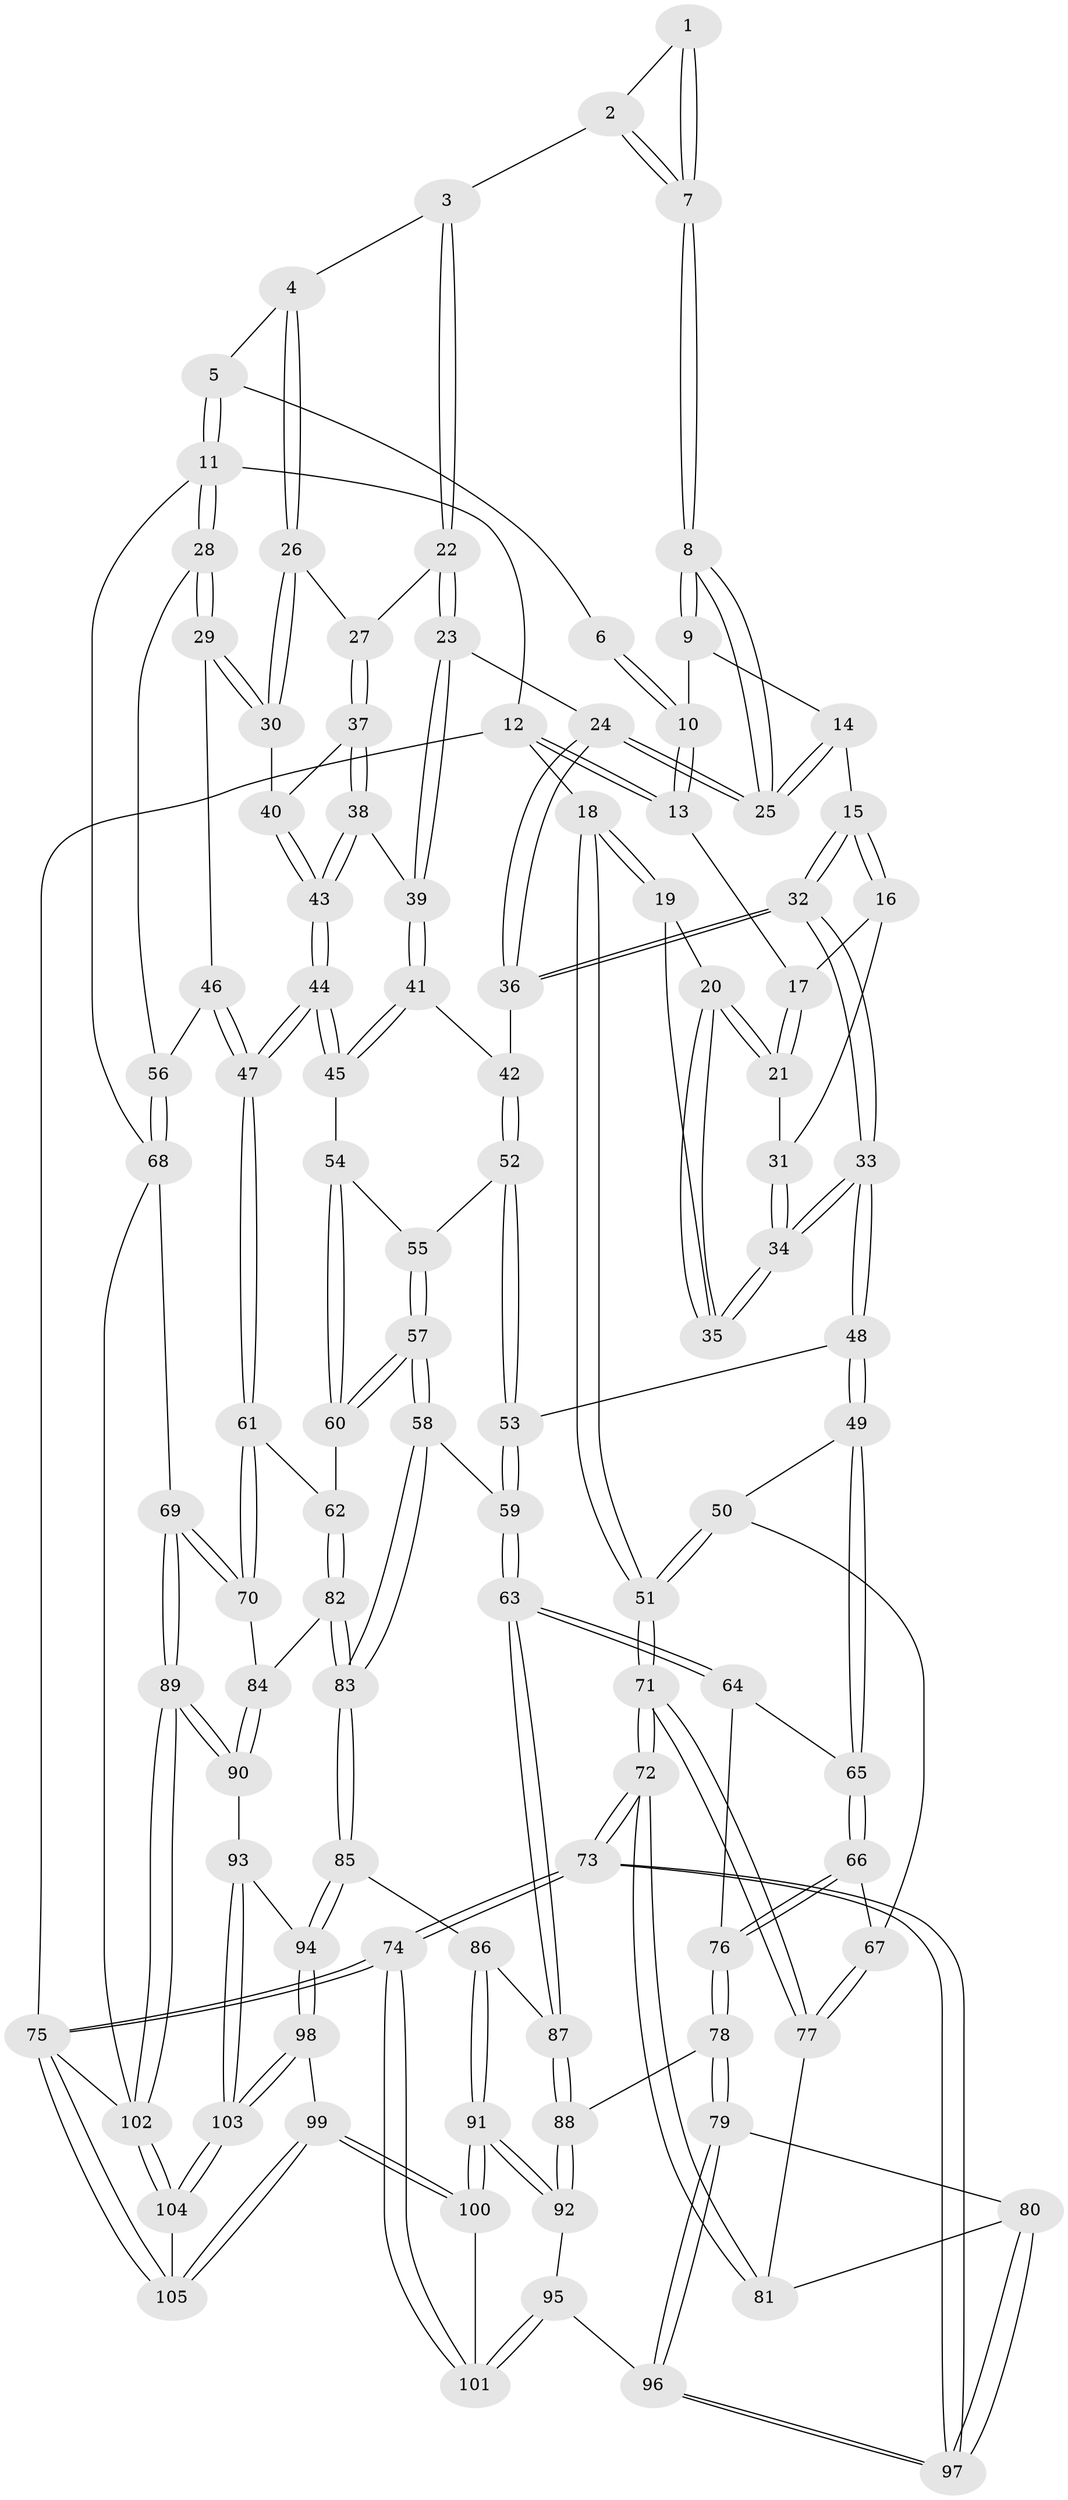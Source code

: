 // Generated by graph-tools (version 1.1) at 2025/51/03/09/25 03:51:11]
// undirected, 105 vertices, 259 edges
graph export_dot {
graph [start="1"]
  node [color=gray90,style=filled];
  1 [pos="+0.446339979161432+0.02910296517850926"];
  2 [pos="+0.5085662138920017+0.05106908793868752"];
  3 [pos="+0.5646692133682573+0.030789357148619252"];
  4 [pos="+0.6127704300442539+0"];
  5 [pos="+0.6234223188720951+0"];
  6 [pos="+0.4094480352972853+0"];
  7 [pos="+0.4267621777149957+0.10760828903564637"];
  8 [pos="+0.4195418697235416+0.11789585491909035"];
  9 [pos="+0.30603551162231496+0"];
  10 [pos="+0.23525811109740696+0"];
  11 [pos="+1+0"];
  12 [pos="+0+0"];
  13 [pos="+0.18999513997846493+0"];
  14 [pos="+0.31458136209510174+0.12153546810213708"];
  15 [pos="+0.292810629474618+0.13683613988424798"];
  16 [pos="+0.25714310303620597+0.11269701979434404"];
  17 [pos="+0.18655277053924899+0"];
  18 [pos="+0+0.20468716537482887"];
  19 [pos="+0+0.1761341746037492"];
  20 [pos="+0.14912783057857737+0.09159220197379515"];
  21 [pos="+0.1497094349975912+0.09024204301515773"];
  22 [pos="+0.5106200841191493+0.12798374871404078"];
  23 [pos="+0.4401300379026295+0.14189006940068866"];
  24 [pos="+0.42220567733341935+0.14218152451903185"];
  25 [pos="+0.4191385596671199+0.13517478614409867"];
  26 [pos="+0.6266991832231548+0.025569169769827507"];
  27 [pos="+0.5489106105140417+0.15751016714672011"];
  28 [pos="+1+0"];
  29 [pos="+0.7192169527868688+0.15560019465731478"];
  30 [pos="+0.6992484372477898+0.1458440201042697"];
  31 [pos="+0.22797666385322413+0.12955824600472077"];
  32 [pos="+0.2583180602780164+0.3099629479802106"];
  33 [pos="+0.25073570720529337+0.3173896721105421"];
  34 [pos="+0.21068477490617446+0.25945897243922816"];
  35 [pos="+0.176504038880336+0.22405376949834832"];
  36 [pos="+0.4070633428669078+0.2284516792095089"];
  37 [pos="+0.5653204904531199+0.19676236587949233"];
  38 [pos="+0.5642985411751265+0.19824766779669556"];
  39 [pos="+0.552050166993537+0.2061466969774896"];
  40 [pos="+0.6601933954725709+0.16782812121702945"];
  41 [pos="+0.5000338593127274+0.26213539486352716"];
  42 [pos="+0.43596709456935934+0.2446698352274392"];
  43 [pos="+0.6107536888452031+0.2827560075820814"];
  44 [pos="+0.6240335764830056+0.40314269961934546"];
  45 [pos="+0.5729854708828529+0.3840265456725089"];
  46 [pos="+0.7701822522749474+0.2937515673412478"];
  47 [pos="+0.667675174581927+0.4330356499599702"];
  48 [pos="+0.2428695293480792+0.3524299826713611"];
  49 [pos="+0.17636890374332623+0.38806366761345"];
  50 [pos="+0.12361506214067144+0.3810559438954771"];
  51 [pos="+0+0.2868470985638682"];
  52 [pos="+0.45007877538885604+0.40145826294003156"];
  53 [pos="+0.2567054383987908+0.36440203510749675"];
  54 [pos="+0.45626096670019084+0.4032482660238764"];
  55 [pos="+0.4538270074180249+0.40323358828816147"];
  56 [pos="+1+0.2751864246453701"];
  57 [pos="+0.40041353079058367+0.5570423335449496"];
  58 [pos="+0.37119624790845546+0.5744470389735963"];
  59 [pos="+0.3542210260678331+0.5703175264309491"];
  60 [pos="+0.49032805380098476+0.5416045592317883"];
  61 [pos="+0.6793976289163404+0.4881786365267556"];
  62 [pos="+0.560629284857005+0.5447207641083431"];
  63 [pos="+0.27692785378926793+0.6209920261906959"];
  64 [pos="+0.1579176634348978+0.5109366510064218"];
  65 [pos="+0.1549164674203949+0.49459801739487524"];
  66 [pos="+0.01018379867911087+0.557655917732491"];
  67 [pos="+0.000946442118077598+0.5569171767255018"];
  68 [pos="+1+0.6239052803644108"];
  69 [pos="+0.893365997471444+0.6734019257581922"];
  70 [pos="+0.7264296989232504+0.5429296523185392"];
  71 [pos="+0+0.550388138939166"];
  72 [pos="+0+0.8677516534672842"];
  73 [pos="+0+0.9855576282198336"];
  74 [pos="+0+1"];
  75 [pos="+0+1"];
  76 [pos="+0.12253679140788905+0.628666445652971"];
  77 [pos="+0+0.5702294013235558"];
  78 [pos="+0.13185238320342493+0.6707334088495834"];
  79 [pos="+0.09859006026815553+0.7044211125284454"];
  80 [pos="+0.09261507594101097+0.7033111040226927"];
  81 [pos="+0.0786386067984878+0.6978152127619824"];
  82 [pos="+0.49858764710077835+0.6836725022651102"];
  83 [pos="+0.4505782251176769+0.7113594506946415"];
  84 [pos="+0.5709784166116805+0.6905036605059964"];
  85 [pos="+0.4378032171997368+0.7668684802596479"];
  86 [pos="+0.31718637456913856+0.7202710283911906"];
  87 [pos="+0.25062279084891037+0.6645940088128258"];
  88 [pos="+0.2319640442187902+0.6765016151005954"];
  89 [pos="+0.8000056687915563+0.8182678446957132"];
  90 [pos="+0.6658353759773364+0.8321996707514265"];
  91 [pos="+0.26670777923647637+0.8335701418646427"];
  92 [pos="+0.23356470241070063+0.7421317539088299"];
  93 [pos="+0.556881488991057+0.8726815056927478"];
  94 [pos="+0.4400168275467164+0.7880633519145012"];
  95 [pos="+0.11577527634365907+0.8116458358127636"];
  96 [pos="+0.10068173893578941+0.7509499767378196"];
  97 [pos="+0+0.8349739191152282"];
  98 [pos="+0.3006083013528596+0.8913732257040113"];
  99 [pos="+0.28823935525010386+0.8956994239114017"];
  100 [pos="+0.2768727534767427+0.8868186910778831"];
  101 [pos="+0.11734710183086157+0.8561369159918093"];
  102 [pos="+0.8736390440629783+1"];
  103 [pos="+0.5203256345367642+1"];
  104 [pos="+0.5274924342129675+1"];
  105 [pos="+0.24723507783528728+1"];
  1 -- 2;
  1 -- 7;
  1 -- 7;
  2 -- 3;
  2 -- 7;
  2 -- 7;
  3 -- 4;
  3 -- 22;
  3 -- 22;
  4 -- 5;
  4 -- 26;
  4 -- 26;
  5 -- 6;
  5 -- 11;
  5 -- 11;
  6 -- 10;
  6 -- 10;
  7 -- 8;
  7 -- 8;
  8 -- 9;
  8 -- 9;
  8 -- 25;
  8 -- 25;
  9 -- 10;
  9 -- 14;
  10 -- 13;
  10 -- 13;
  11 -- 12;
  11 -- 28;
  11 -- 28;
  11 -- 68;
  12 -- 13;
  12 -- 13;
  12 -- 18;
  12 -- 75;
  13 -- 17;
  14 -- 15;
  14 -- 25;
  14 -- 25;
  15 -- 16;
  15 -- 16;
  15 -- 32;
  15 -- 32;
  16 -- 17;
  16 -- 31;
  17 -- 21;
  17 -- 21;
  18 -- 19;
  18 -- 19;
  18 -- 51;
  18 -- 51;
  19 -- 20;
  19 -- 35;
  20 -- 21;
  20 -- 21;
  20 -- 35;
  20 -- 35;
  21 -- 31;
  22 -- 23;
  22 -- 23;
  22 -- 27;
  23 -- 24;
  23 -- 39;
  23 -- 39;
  24 -- 25;
  24 -- 25;
  24 -- 36;
  24 -- 36;
  26 -- 27;
  26 -- 30;
  26 -- 30;
  27 -- 37;
  27 -- 37;
  28 -- 29;
  28 -- 29;
  28 -- 56;
  29 -- 30;
  29 -- 30;
  29 -- 46;
  30 -- 40;
  31 -- 34;
  31 -- 34;
  32 -- 33;
  32 -- 33;
  32 -- 36;
  32 -- 36;
  33 -- 34;
  33 -- 34;
  33 -- 48;
  33 -- 48;
  34 -- 35;
  34 -- 35;
  36 -- 42;
  37 -- 38;
  37 -- 38;
  37 -- 40;
  38 -- 39;
  38 -- 43;
  38 -- 43;
  39 -- 41;
  39 -- 41;
  40 -- 43;
  40 -- 43;
  41 -- 42;
  41 -- 45;
  41 -- 45;
  42 -- 52;
  42 -- 52;
  43 -- 44;
  43 -- 44;
  44 -- 45;
  44 -- 45;
  44 -- 47;
  44 -- 47;
  45 -- 54;
  46 -- 47;
  46 -- 47;
  46 -- 56;
  47 -- 61;
  47 -- 61;
  48 -- 49;
  48 -- 49;
  48 -- 53;
  49 -- 50;
  49 -- 65;
  49 -- 65;
  50 -- 51;
  50 -- 51;
  50 -- 67;
  51 -- 71;
  51 -- 71;
  52 -- 53;
  52 -- 53;
  52 -- 55;
  53 -- 59;
  53 -- 59;
  54 -- 55;
  54 -- 60;
  54 -- 60;
  55 -- 57;
  55 -- 57;
  56 -- 68;
  56 -- 68;
  57 -- 58;
  57 -- 58;
  57 -- 60;
  57 -- 60;
  58 -- 59;
  58 -- 83;
  58 -- 83;
  59 -- 63;
  59 -- 63;
  60 -- 62;
  61 -- 62;
  61 -- 70;
  61 -- 70;
  62 -- 82;
  62 -- 82;
  63 -- 64;
  63 -- 64;
  63 -- 87;
  63 -- 87;
  64 -- 65;
  64 -- 76;
  65 -- 66;
  65 -- 66;
  66 -- 67;
  66 -- 76;
  66 -- 76;
  67 -- 77;
  67 -- 77;
  68 -- 69;
  68 -- 102;
  69 -- 70;
  69 -- 70;
  69 -- 89;
  69 -- 89;
  70 -- 84;
  71 -- 72;
  71 -- 72;
  71 -- 77;
  71 -- 77;
  72 -- 73;
  72 -- 73;
  72 -- 81;
  72 -- 81;
  73 -- 74;
  73 -- 74;
  73 -- 97;
  73 -- 97;
  74 -- 75;
  74 -- 75;
  74 -- 101;
  74 -- 101;
  75 -- 105;
  75 -- 105;
  75 -- 102;
  76 -- 78;
  76 -- 78;
  77 -- 81;
  78 -- 79;
  78 -- 79;
  78 -- 88;
  79 -- 80;
  79 -- 96;
  79 -- 96;
  80 -- 81;
  80 -- 97;
  80 -- 97;
  82 -- 83;
  82 -- 83;
  82 -- 84;
  83 -- 85;
  83 -- 85;
  84 -- 90;
  84 -- 90;
  85 -- 86;
  85 -- 94;
  85 -- 94;
  86 -- 87;
  86 -- 91;
  86 -- 91;
  87 -- 88;
  87 -- 88;
  88 -- 92;
  88 -- 92;
  89 -- 90;
  89 -- 90;
  89 -- 102;
  89 -- 102;
  90 -- 93;
  91 -- 92;
  91 -- 92;
  91 -- 100;
  91 -- 100;
  92 -- 95;
  93 -- 94;
  93 -- 103;
  93 -- 103;
  94 -- 98;
  94 -- 98;
  95 -- 96;
  95 -- 101;
  95 -- 101;
  96 -- 97;
  96 -- 97;
  98 -- 99;
  98 -- 103;
  98 -- 103;
  99 -- 100;
  99 -- 100;
  99 -- 105;
  99 -- 105;
  100 -- 101;
  102 -- 104;
  102 -- 104;
  103 -- 104;
  103 -- 104;
  104 -- 105;
}
